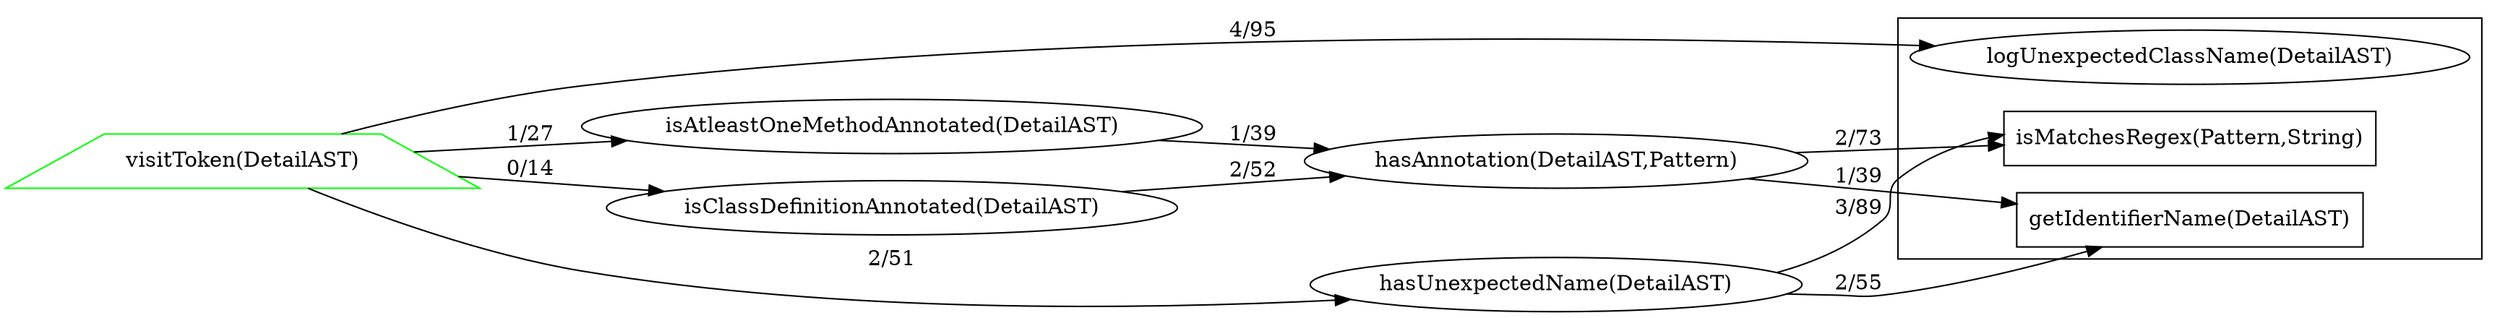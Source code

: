 digraph dependencies {
rankdir = "LR";
subgraph clustersimple {
"isMatchesRegex(Pattern,String)" [ color="#000000ff" shape="polygon" ];
"logUnexpectedClassName(DetailAST)" [ color="#000000ff" ];
"getIdentifierName(DetailAST)" [ color="#000000ff" shape="polygon" ];
}
"visitToken(DetailAST)" [ color="#00ff00ff" shape="trapezium" ];
"isClassDefinitionAnnotated(DetailAST)" [ color="#000000ff" ];
"isAtleastOneMethodAnnotated(DetailAST)" [ color="#000000ff" ];
"hasUnexpectedName(DetailAST)" [ color="#000000ff" ];
"hasAnnotation(DetailAST,Pattern)" [ color="#000000ff" ];
"visitToken(DetailAST)" -> "isClassDefinitionAnnotated(DetailAST)" [ label="0/14" ];
"visitToken(DetailAST)" -> "isAtleastOneMethodAnnotated(DetailAST)" [ label="1/27" ];
"visitToken(DetailAST)" -> "hasUnexpectedName(DetailAST)" [ label="2/51" ];
"visitToken(DetailAST)" -> "logUnexpectedClassName(DetailAST)" [ label="4/95" ];
"isClassDefinitionAnnotated(DetailAST)" -> "hasAnnotation(DetailAST,Pattern)" [ label="2/52" ];
"isAtleastOneMethodAnnotated(DetailAST)" -> "hasAnnotation(DetailAST,Pattern)" [ label="1/39" ];
"hasUnexpectedName(DetailAST)" -> "isMatchesRegex(Pattern,String)" [ label="3/89" ];
"hasUnexpectedName(DetailAST)" -> "getIdentifierName(DetailAST)" [ label="2/55" ];
"hasAnnotation(DetailAST,Pattern)" -> "isMatchesRegex(Pattern,String)" [ label="2/73" ];
"hasAnnotation(DetailAST,Pattern)" -> "getIdentifierName(DetailAST)" [ label="1/39" ];
/*
Legend
Node border color:
    a) GREEN - public
    b) YELLOW - protected
    c) BLACK - private
    d) BLUE - default
Node shape:
    if static - rectangle
    otherwise if override - trapezium
    otherwise if overloaded - triangle
    otherwise ellipse

*/
}